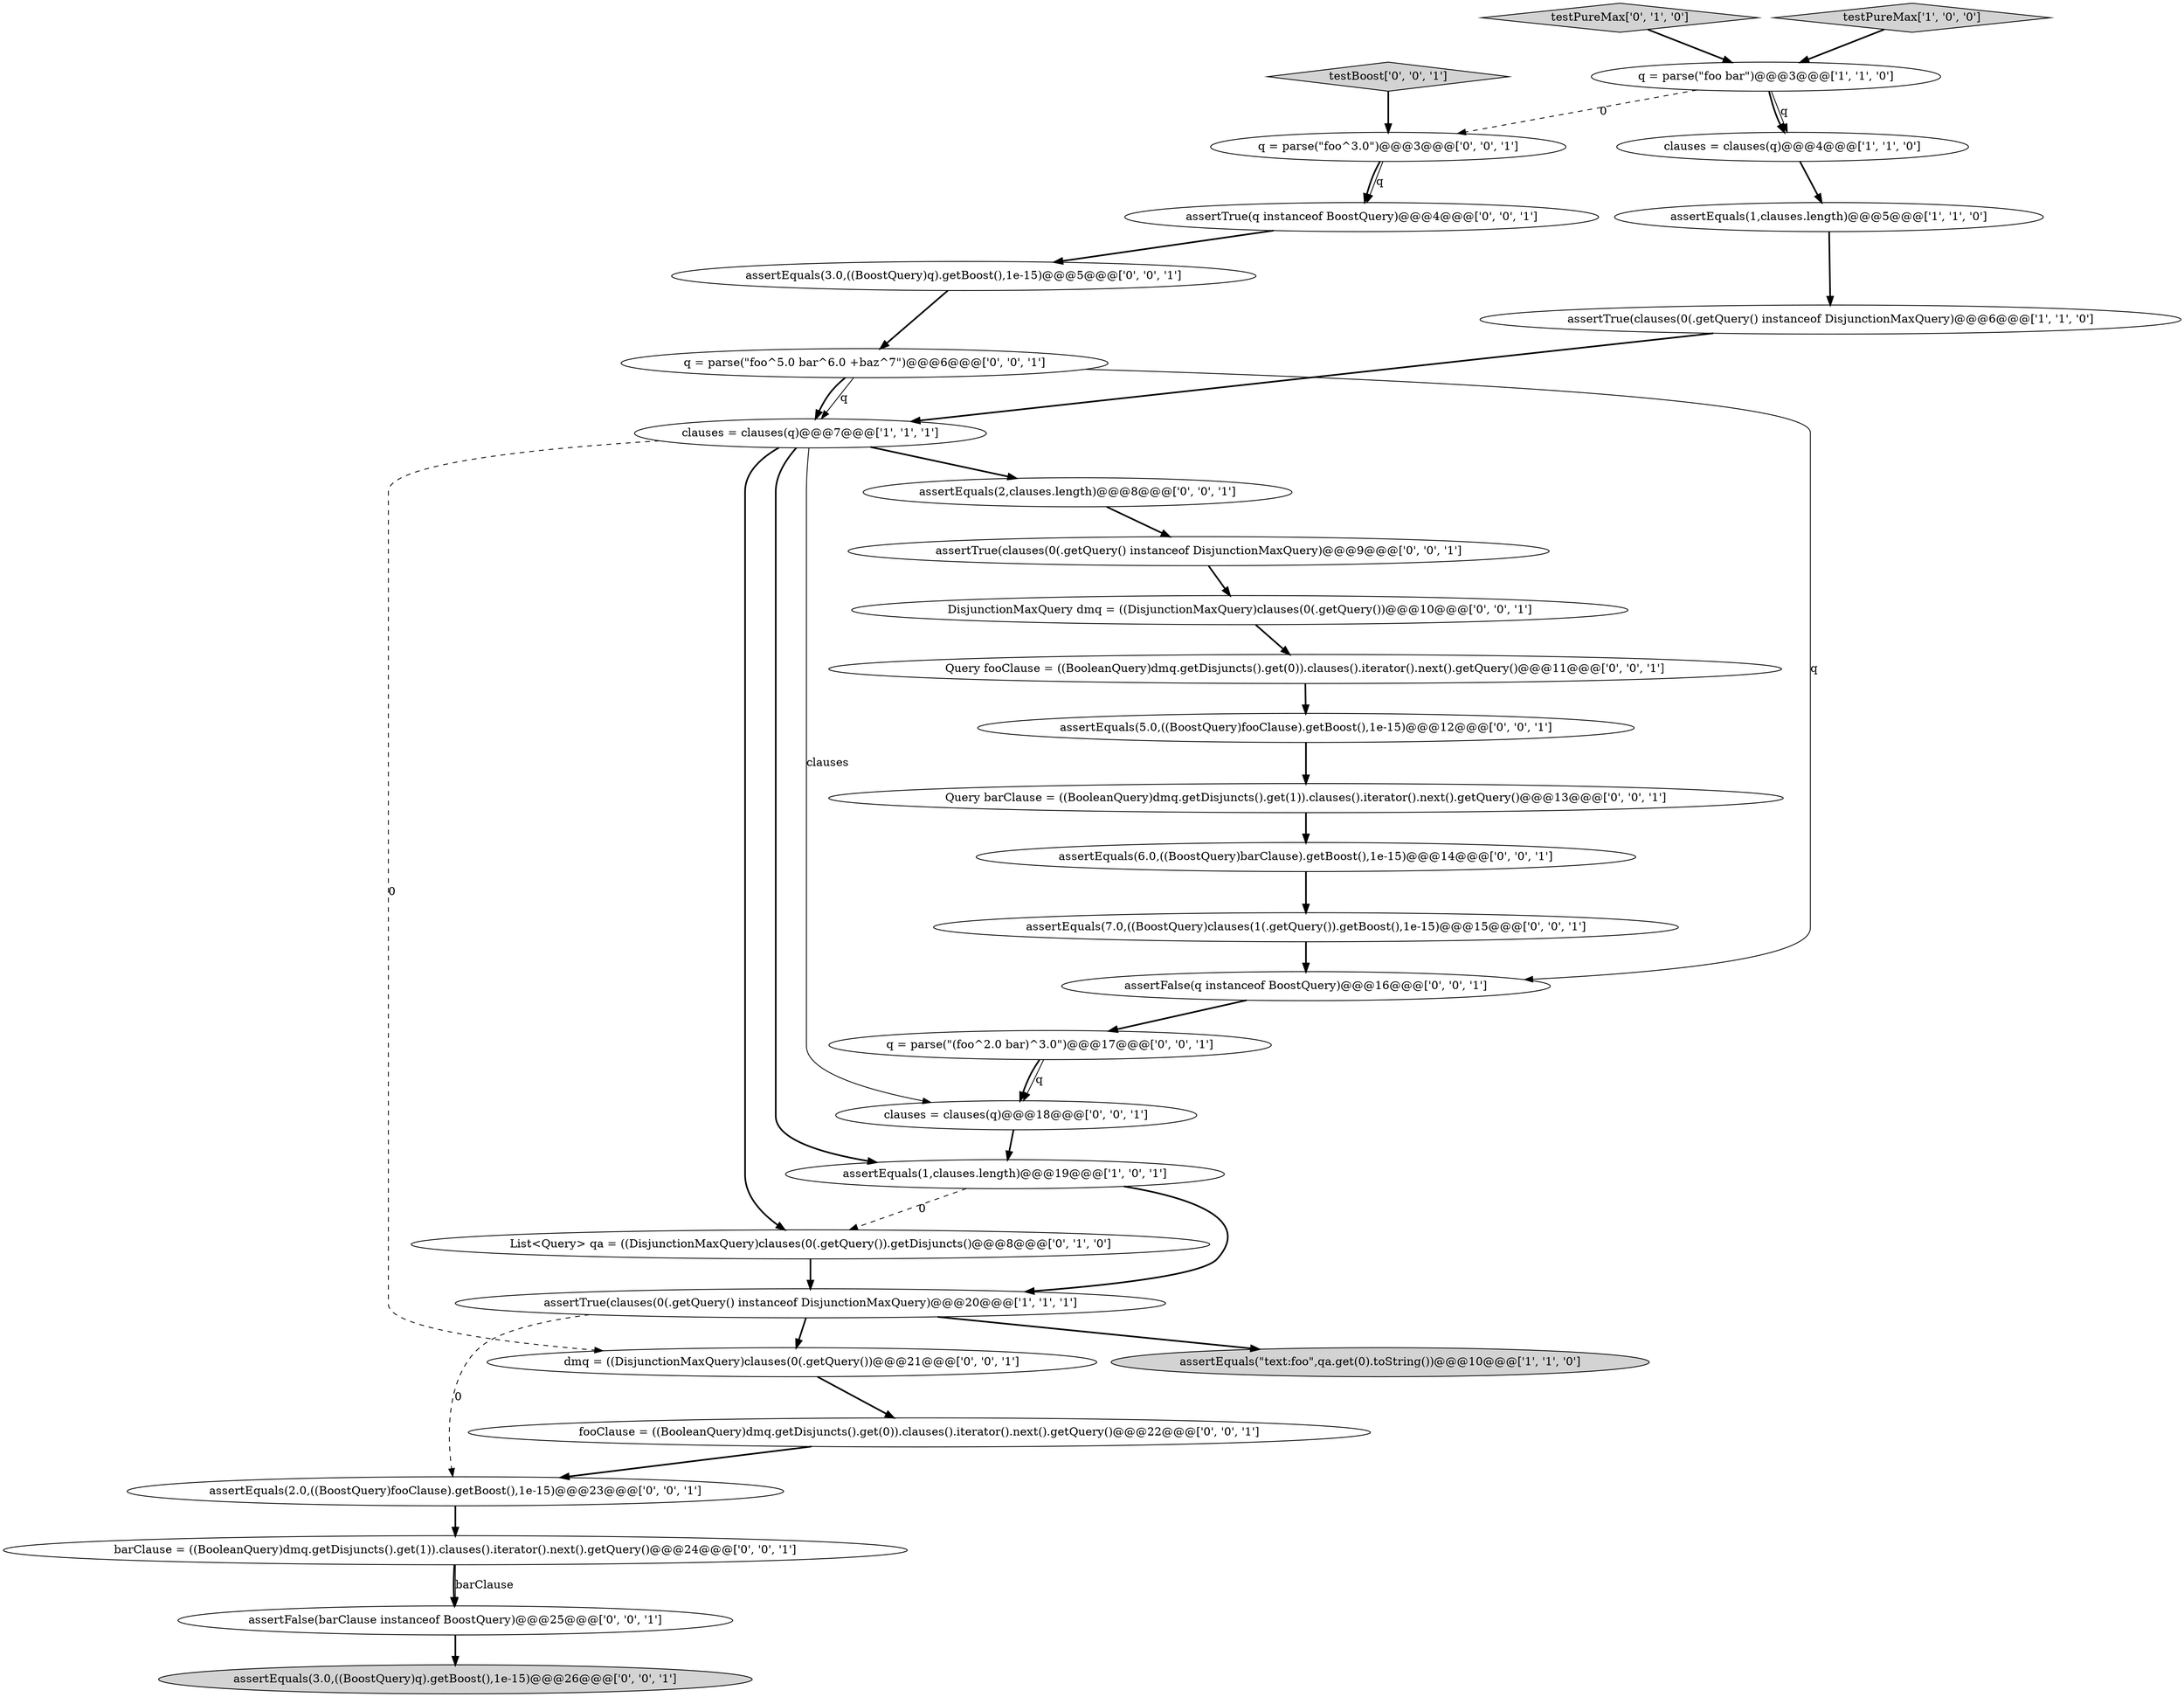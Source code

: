 digraph {
21 [style = filled, label = "assertEquals(2.0,((BoostQuery)fooClause).getBoost(),1e-15)@@@23@@@['0', '0', '1']", fillcolor = white, shape = ellipse image = "AAA0AAABBB3BBB"];
9 [style = filled, label = "testPureMax['0', '1', '0']", fillcolor = lightgray, shape = diamond image = "AAA0AAABBB2BBB"];
2 [style = filled, label = "q = parse(\"foo bar\")@@@3@@@['1', '1', '0']", fillcolor = white, shape = ellipse image = "AAA0AAABBB1BBB"];
14 [style = filled, label = "assertFalse(barClause instanceof BoostQuery)@@@25@@@['0', '0', '1']", fillcolor = white, shape = ellipse image = "AAA0AAABBB3BBB"];
13 [style = filled, label = "testBoost['0', '0', '1']", fillcolor = lightgray, shape = diamond image = "AAA0AAABBB3BBB"];
12 [style = filled, label = "assertEquals(5.0,((BoostQuery)fooClause).getBoost(),1e-15)@@@12@@@['0', '0', '1']", fillcolor = white, shape = ellipse image = "AAA0AAABBB3BBB"];
10 [style = filled, label = "List<Query> qa = ((DisjunctionMaxQuery)clauses(0(.getQuery()).getDisjuncts()@@@8@@@['0', '1', '0']", fillcolor = white, shape = ellipse image = "AAA1AAABBB2BBB"];
7 [style = filled, label = "assertEquals(1,clauses.length)@@@19@@@['1', '0', '1']", fillcolor = white, shape = ellipse image = "AAA0AAABBB1BBB"];
6 [style = filled, label = "assertEquals(\"text:foo\",qa.get(0).toString())@@@10@@@['1', '1', '0']", fillcolor = lightgray, shape = ellipse image = "AAA0AAABBB1BBB"];
4 [style = filled, label = "assertTrue(clauses(0(.getQuery() instanceof DisjunctionMaxQuery)@@@20@@@['1', '1', '1']", fillcolor = white, shape = ellipse image = "AAA0AAABBB1BBB"];
28 [style = filled, label = "assertEquals(7.0,((BoostQuery)clauses(1(.getQuery()).getBoost(),1e-15)@@@15@@@['0', '0', '1']", fillcolor = white, shape = ellipse image = "AAA0AAABBB3BBB"];
20 [style = filled, label = "q = parse(\"(foo^2.0 bar)^3.0\")@@@17@@@['0', '0', '1']", fillcolor = white, shape = ellipse image = "AAA0AAABBB3BBB"];
0 [style = filled, label = "assertTrue(clauses(0(.getQuery() instanceof DisjunctionMaxQuery)@@@6@@@['1', '1', '0']", fillcolor = white, shape = ellipse image = "AAA0AAABBB1BBB"];
31 [style = filled, label = "DisjunctionMaxQuery dmq = ((DisjunctionMaxQuery)clauses(0(.getQuery())@@@10@@@['0', '0', '1']", fillcolor = white, shape = ellipse image = "AAA0AAABBB3BBB"];
22 [style = filled, label = "assertTrue(q instanceof BoostQuery)@@@4@@@['0', '0', '1']", fillcolor = white, shape = ellipse image = "AAA0AAABBB3BBB"];
27 [style = filled, label = "assertEquals(3.0,((BoostQuery)q).getBoost(),1e-15)@@@26@@@['0', '0', '1']", fillcolor = lightgray, shape = ellipse image = "AAA0AAABBB3BBB"];
8 [style = filled, label = "clauses = clauses(q)@@@4@@@['1', '1', '0']", fillcolor = white, shape = ellipse image = "AAA0AAABBB1BBB"];
1 [style = filled, label = "testPureMax['1', '0', '0']", fillcolor = lightgray, shape = diamond image = "AAA0AAABBB1BBB"];
23 [style = filled, label = "Query barClause = ((BooleanQuery)dmq.getDisjuncts().get(1)).clauses().iterator().next().getQuery()@@@13@@@['0', '0', '1']", fillcolor = white, shape = ellipse image = "AAA0AAABBB3BBB"];
32 [style = filled, label = "assertTrue(clauses(0(.getQuery() instanceof DisjunctionMaxQuery)@@@9@@@['0', '0', '1']", fillcolor = white, shape = ellipse image = "AAA0AAABBB3BBB"];
5 [style = filled, label = "clauses = clauses(q)@@@7@@@['1', '1', '1']", fillcolor = white, shape = ellipse image = "AAA0AAABBB1BBB"];
3 [style = filled, label = "assertEquals(1,clauses.length)@@@5@@@['1', '1', '0']", fillcolor = white, shape = ellipse image = "AAA0AAABBB1BBB"];
18 [style = filled, label = "assertEquals(3.0,((BoostQuery)q).getBoost(),1e-15)@@@5@@@['0', '0', '1']", fillcolor = white, shape = ellipse image = "AAA0AAABBB3BBB"];
19 [style = filled, label = "fooClause = ((BooleanQuery)dmq.getDisjuncts().get(0)).clauses().iterator().next().getQuery()@@@22@@@['0', '0', '1']", fillcolor = white, shape = ellipse image = "AAA0AAABBB3BBB"];
16 [style = filled, label = "assertEquals(6.0,((BoostQuery)barClause).getBoost(),1e-15)@@@14@@@['0', '0', '1']", fillcolor = white, shape = ellipse image = "AAA0AAABBB3BBB"];
15 [style = filled, label = "Query fooClause = ((BooleanQuery)dmq.getDisjuncts().get(0)).clauses().iterator().next().getQuery()@@@11@@@['0', '0', '1']", fillcolor = white, shape = ellipse image = "AAA0AAABBB3BBB"];
26 [style = filled, label = "q = parse(\"foo^5.0 bar^6.0 +baz^7\")@@@6@@@['0', '0', '1']", fillcolor = white, shape = ellipse image = "AAA0AAABBB3BBB"];
29 [style = filled, label = "assertEquals(2,clauses.length)@@@8@@@['0', '0', '1']", fillcolor = white, shape = ellipse image = "AAA0AAABBB3BBB"];
24 [style = filled, label = "dmq = ((DisjunctionMaxQuery)clauses(0(.getQuery())@@@21@@@['0', '0', '1']", fillcolor = white, shape = ellipse image = "AAA0AAABBB3BBB"];
30 [style = filled, label = "assertFalse(q instanceof BoostQuery)@@@16@@@['0', '0', '1']", fillcolor = white, shape = ellipse image = "AAA0AAABBB3BBB"];
25 [style = filled, label = "q = parse(\"foo^3.0\")@@@3@@@['0', '0', '1']", fillcolor = white, shape = ellipse image = "AAA0AAABBB3BBB"];
11 [style = filled, label = "barClause = ((BooleanQuery)dmq.getDisjuncts().get(1)).clauses().iterator().next().getQuery()@@@24@@@['0', '0', '1']", fillcolor = white, shape = ellipse image = "AAA0AAABBB3BBB"];
17 [style = filled, label = "clauses = clauses(q)@@@18@@@['0', '0', '1']", fillcolor = white, shape = ellipse image = "AAA0AAABBB3BBB"];
14->27 [style = bold, label=""];
5->17 [style = solid, label="clauses"];
26->5 [style = solid, label="q"];
28->30 [style = bold, label=""];
4->6 [style = bold, label=""];
21->11 [style = bold, label=""];
25->22 [style = solid, label="q"];
5->24 [style = dashed, label="0"];
2->25 [style = dashed, label="0"];
4->21 [style = dashed, label="0"];
2->8 [style = solid, label="q"];
26->30 [style = solid, label="q"];
15->12 [style = bold, label=""];
13->25 [style = bold, label=""];
9->2 [style = bold, label=""];
23->16 [style = bold, label=""];
12->23 [style = bold, label=""];
5->10 [style = bold, label=""];
18->26 [style = bold, label=""];
11->14 [style = bold, label=""];
8->3 [style = bold, label=""];
2->8 [style = bold, label=""];
4->24 [style = bold, label=""];
19->21 [style = bold, label=""];
30->20 [style = bold, label=""];
26->5 [style = bold, label=""];
29->32 [style = bold, label=""];
7->4 [style = bold, label=""];
10->4 [style = bold, label=""];
32->31 [style = bold, label=""];
11->14 [style = solid, label="barClause"];
3->0 [style = bold, label=""];
22->18 [style = bold, label=""];
5->29 [style = bold, label=""];
16->28 [style = bold, label=""];
20->17 [style = bold, label=""];
24->19 [style = bold, label=""];
0->5 [style = bold, label=""];
17->7 [style = bold, label=""];
31->15 [style = bold, label=""];
20->17 [style = solid, label="q"];
25->22 [style = bold, label=""];
1->2 [style = bold, label=""];
5->7 [style = bold, label=""];
7->10 [style = dashed, label="0"];
}
